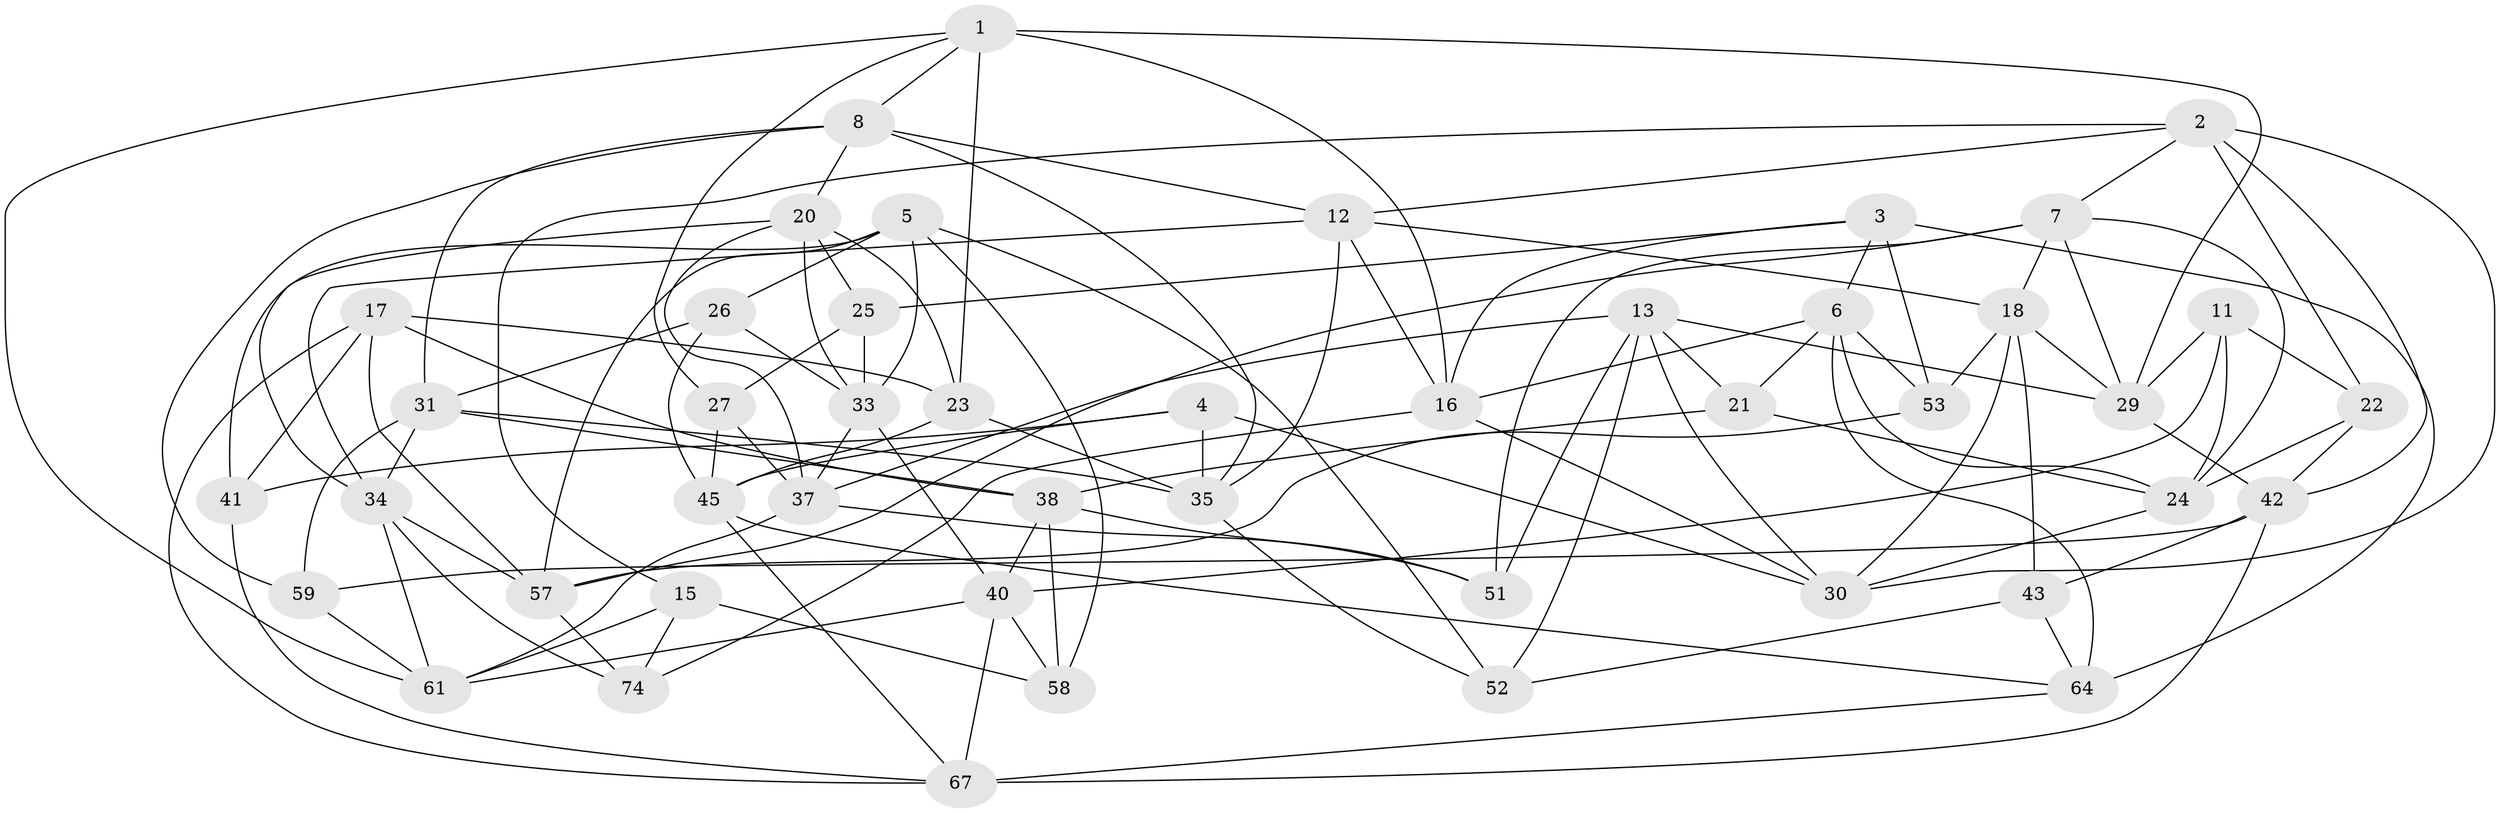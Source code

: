 // Generated by graph-tools (version 1.1) at 2025/24/03/03/25 07:24:24]
// undirected, 46 vertices, 120 edges
graph export_dot {
graph [start="1"]
  node [color=gray90,style=filled];
  1 [super="+28"];
  2 [super="+76"];
  3 [super="+9"];
  4;
  5 [super="+10"];
  6 [super="+48"];
  7 [super="+72"];
  8 [super="+14"];
  11;
  12 [super="+19"];
  13 [super="+55"];
  15;
  16 [super="+32"];
  17 [super="+47"];
  18 [super="+54"];
  20 [super="+75"];
  21;
  22;
  23 [super="+70"];
  24 [super="+63"];
  25;
  26;
  27;
  29 [super="+65"];
  30 [super="+69"];
  31 [super="+60"];
  33 [super="+36"];
  34 [super="+49"];
  35 [super="+50"];
  37 [super="+39"];
  38 [super="+44"];
  40 [super="+46"];
  41;
  42 [super="+56"];
  43;
  45 [super="+62"];
  51;
  52;
  53;
  57 [super="+73"];
  58;
  59;
  61 [super="+68"];
  64 [super="+66"];
  67 [super="+71"];
  74;
  1 -- 23;
  1 -- 61;
  1 -- 27;
  1 -- 8;
  1 -- 16;
  1 -- 29;
  2 -- 15;
  2 -- 7;
  2 -- 22;
  2 -- 30;
  2 -- 12;
  2 -- 42;
  3 -- 64 [weight=2];
  3 -- 25;
  3 -- 16;
  3 -- 53;
  3 -- 6;
  4 -- 30;
  4 -- 35;
  4 -- 45;
  4 -- 41;
  5 -- 52;
  5 -- 58;
  5 -- 33;
  5 -- 26;
  5 -- 41;
  5 -- 57;
  6 -- 21;
  6 -- 64;
  6 -- 24;
  6 -- 53;
  6 -- 16;
  7 -- 51;
  7 -- 57;
  7 -- 29;
  7 -- 24;
  7 -- 18;
  8 -- 59;
  8 -- 35;
  8 -- 31;
  8 -- 12;
  8 -- 20;
  11 -- 29;
  11 -- 40;
  11 -- 22;
  11 -- 24;
  12 -- 16;
  12 -- 35;
  12 -- 18;
  12 -- 34;
  13 -- 37;
  13 -- 52;
  13 -- 21;
  13 -- 51;
  13 -- 30;
  13 -- 29;
  15 -- 74;
  15 -- 58;
  15 -- 61;
  16 -- 30;
  16 -- 74;
  17 -- 23 [weight=2];
  17 -- 41;
  17 -- 38;
  17 -- 57;
  17 -- 67;
  18 -- 53;
  18 -- 30;
  18 -- 43;
  18 -- 29;
  20 -- 33;
  20 -- 34;
  20 -- 37;
  20 -- 25;
  20 -- 23;
  21 -- 38;
  21 -- 24;
  22 -- 24;
  22 -- 42;
  23 -- 45;
  23 -- 35;
  24 -- 30;
  25 -- 27;
  25 -- 33;
  26 -- 31;
  26 -- 45;
  26 -- 33;
  27 -- 37;
  27 -- 45;
  29 -- 42;
  31 -- 59;
  31 -- 34;
  31 -- 38;
  31 -- 35;
  33 -- 40;
  33 -- 37;
  34 -- 74;
  34 -- 57;
  34 -- 61;
  35 -- 52;
  37 -- 61;
  37 -- 51;
  38 -- 51;
  38 -- 40;
  38 -- 58;
  40 -- 67;
  40 -- 61;
  40 -- 58;
  41 -- 67;
  42 -- 59;
  42 -- 67;
  42 -- 43;
  43 -- 64;
  43 -- 52;
  45 -- 64;
  45 -- 67;
  53 -- 57;
  57 -- 74;
  59 -- 61;
  64 -- 67;
}
